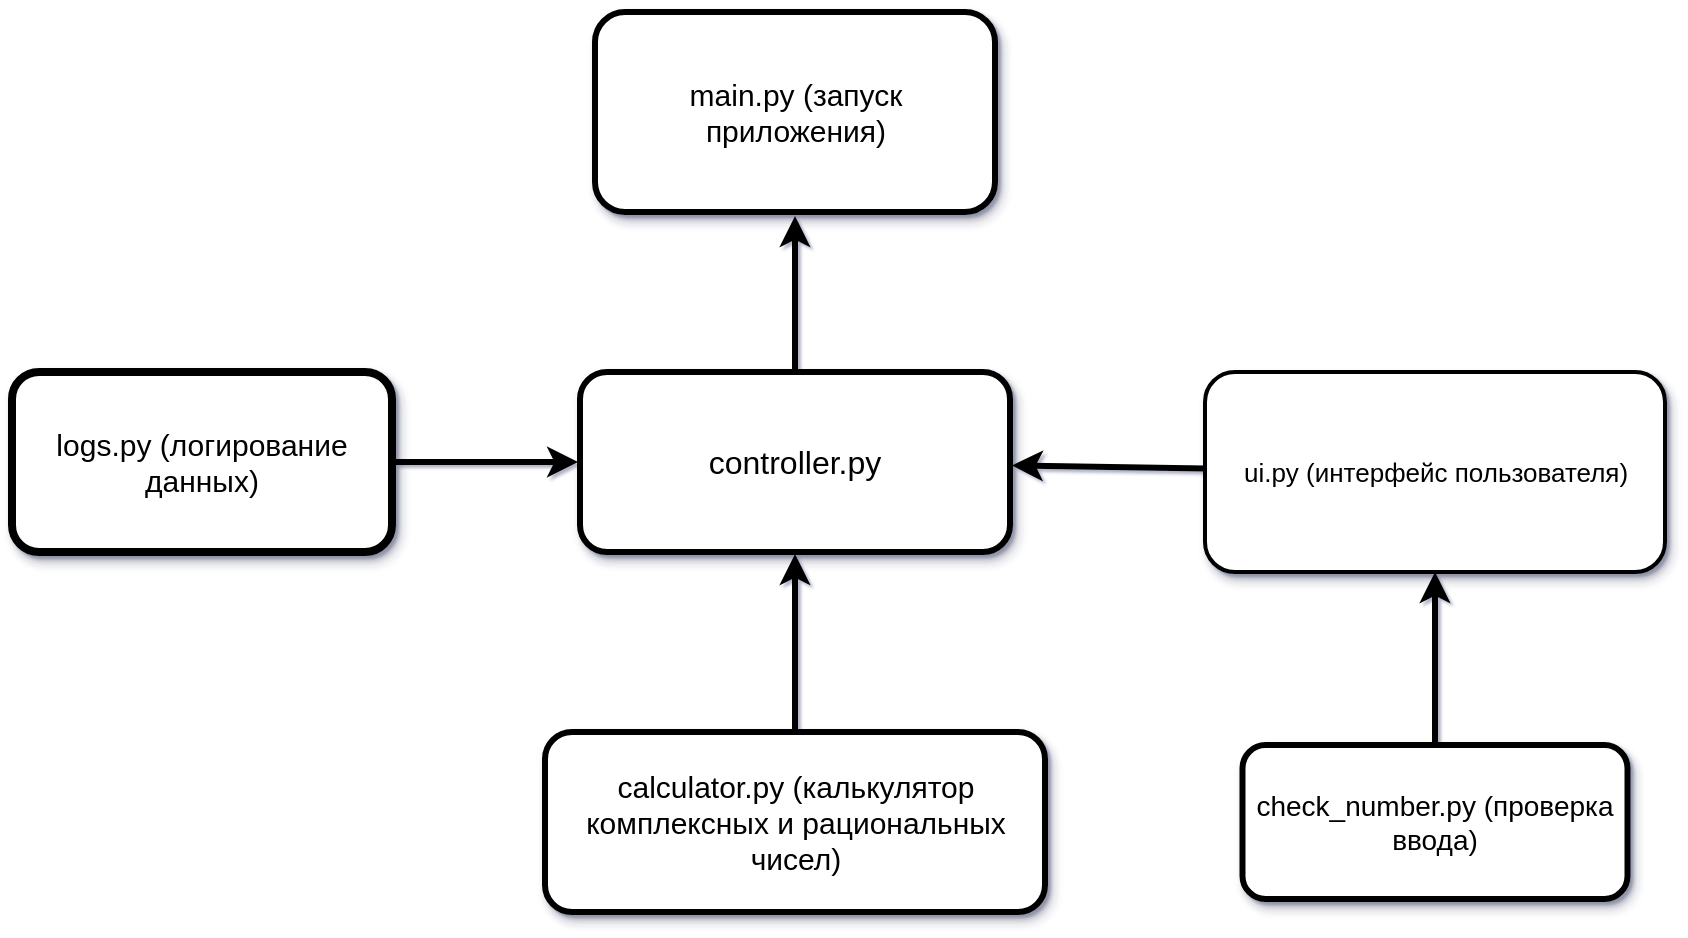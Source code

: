 <mxfile>
    <diagram id="QjIuPqYrj1B6ECJPbBiX" name="Page-1">
        <mxGraphModel dx="3550" dy="1665" grid="1" gridSize="10" guides="1" tooltips="1" connect="1" arrows="1" fold="1" page="1" pageScale="1" pageWidth="827" pageHeight="1169" math="0" shadow="1">
            <root>
                <mxCell id="0"/>
                <mxCell id="1" parent="0"/>
                <mxCell id="75" value="" style="edgeStyle=none;html=1;strokeWidth=3;" edge="1" parent="1" source="23" target="24">
                    <mxGeometry relative="1" as="geometry"/>
                </mxCell>
                <mxCell id="23" value="ui.py (интерфейс пользователя)" style="rounded=1;whiteSpace=wrap;html=1;shadow=1;labelBackgroundColor=none;labelBorderColor=none;fontSize=13;strokeWidth=2;" parent="1" vertex="1">
                    <mxGeometry x="-1247.5" y="-930" width="230" height="100" as="geometry"/>
                </mxCell>
                <mxCell id="72" value="" style="edgeStyle=none;html=1;strokeWidth=3;" edge="1" parent="1" source="24" target="25">
                    <mxGeometry relative="1" as="geometry"/>
                </mxCell>
                <mxCell id="24" value="&lt;font style=&quot;font-size: 16px&quot;&gt;controller.py&lt;/font&gt;" style="rounded=1;whiteSpace=wrap;html=1;shadow=1;labelBackgroundColor=none;labelBorderColor=none;fontSize=13;strokeWidth=3;perimeterSpacing=1;" parent="1" vertex="1">
                    <mxGeometry x="-1560" y="-930" width="215" height="90" as="geometry"/>
                </mxCell>
                <mxCell id="25" value="&lt;font style=&quot;font-size: 15px&quot;&gt;main.py (запуск приложения)&lt;/font&gt;" style="rounded=1;whiteSpace=wrap;html=1;shadow=1;labelBackgroundColor=none;labelBorderColor=none;fontSize=13;strokeWidth=3;perimeterSpacing=2;" parent="1" vertex="1">
                    <mxGeometry x="-1552.5" y="-1110" width="200" height="100" as="geometry"/>
                </mxCell>
                <mxCell id="76" value="" style="edgeStyle=none;html=1;strokeWidth=3;" edge="1" parent="1" source="28" target="24">
                    <mxGeometry relative="1" as="geometry"/>
                </mxCell>
                <mxCell id="28" value="&lt;font style=&quot;font-size: 15px&quot;&gt;calculator.py (калькулятор комплексных и рациональных чисел)&lt;/font&gt;" style="rounded=1;whiteSpace=wrap;html=1;shadow=1;labelBackgroundColor=none;labelBorderColor=none;fontSize=13;strokeWidth=3;" parent="1" vertex="1">
                    <mxGeometry x="-1577.5" y="-750" width="250" height="90" as="geometry"/>
                </mxCell>
                <mxCell id="35" value="" style="edgeStyle=none;html=1;" parent="1" target="34" edge="1">
                    <mxGeometry relative="1" as="geometry"/>
                </mxCell>
                <mxCell id="73" value="" style="edgeStyle=none;html=1;strokeWidth=3;" edge="1" parent="1" source="30" target="24">
                    <mxGeometry relative="1" as="geometry"/>
                </mxCell>
                <mxCell id="30" value="&lt;font style=&quot;font-size: 15px&quot;&gt;logs.py (логирование данных)&lt;/font&gt;" style="rounded=1;whiteSpace=wrap;html=1;shadow=1;labelBackgroundColor=none;labelBorderColor=none;fontSize=13;strokeWidth=4;" parent="1" vertex="1">
                    <mxGeometry x="-1844" y="-930" width="190" height="90" as="geometry"/>
                </mxCell>
                <mxCell id="74" value="" style="edgeStyle=none;html=1;strokeWidth=3;" edge="1" parent="1" source="34" target="23">
                    <mxGeometry relative="1" as="geometry"/>
                </mxCell>
                <mxCell id="34" value="&lt;font style=&quot;font-size: 14px&quot;&gt;check_number.py (проверка ввода)&lt;/font&gt;" style="whiteSpace=wrap;html=1;fontSize=13;rounded=1;shadow=1;labelBackgroundColor=none;labelBorderColor=none;strokeWidth=3;" parent="1" vertex="1">
                    <mxGeometry x="-1228.75" y="-743.5" width="192.5" height="77" as="geometry"/>
                </mxCell>
            </root>
        </mxGraphModel>
    </diagram>
</mxfile>